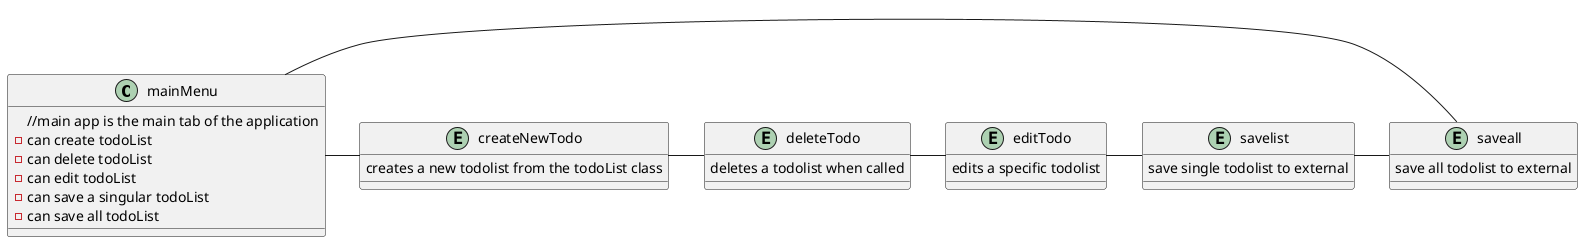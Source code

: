 @startuml
class mainMenu {
    //main app is the main tab of the application
    - can create todoList
    - can delete todoList
    - can edit todoList
    - can save a singular todoList
    - can save all todoList
}

entity createNewTodo {
creates a new todolist from the todoList class
}
entity deleteTodo {
deletes a todolist when called
}
entity editTodo {
edits a specific todolist
}
entity savelist {
save single todolist to external
}
entity saveall {
save all todolist to external
}

mainMenu - createNewTodo
createNewTodo - deleteTodo
deleteTodo - editTodo
editTodo - savelist
savelist - saveall
saveall - mainMenu


@enduml